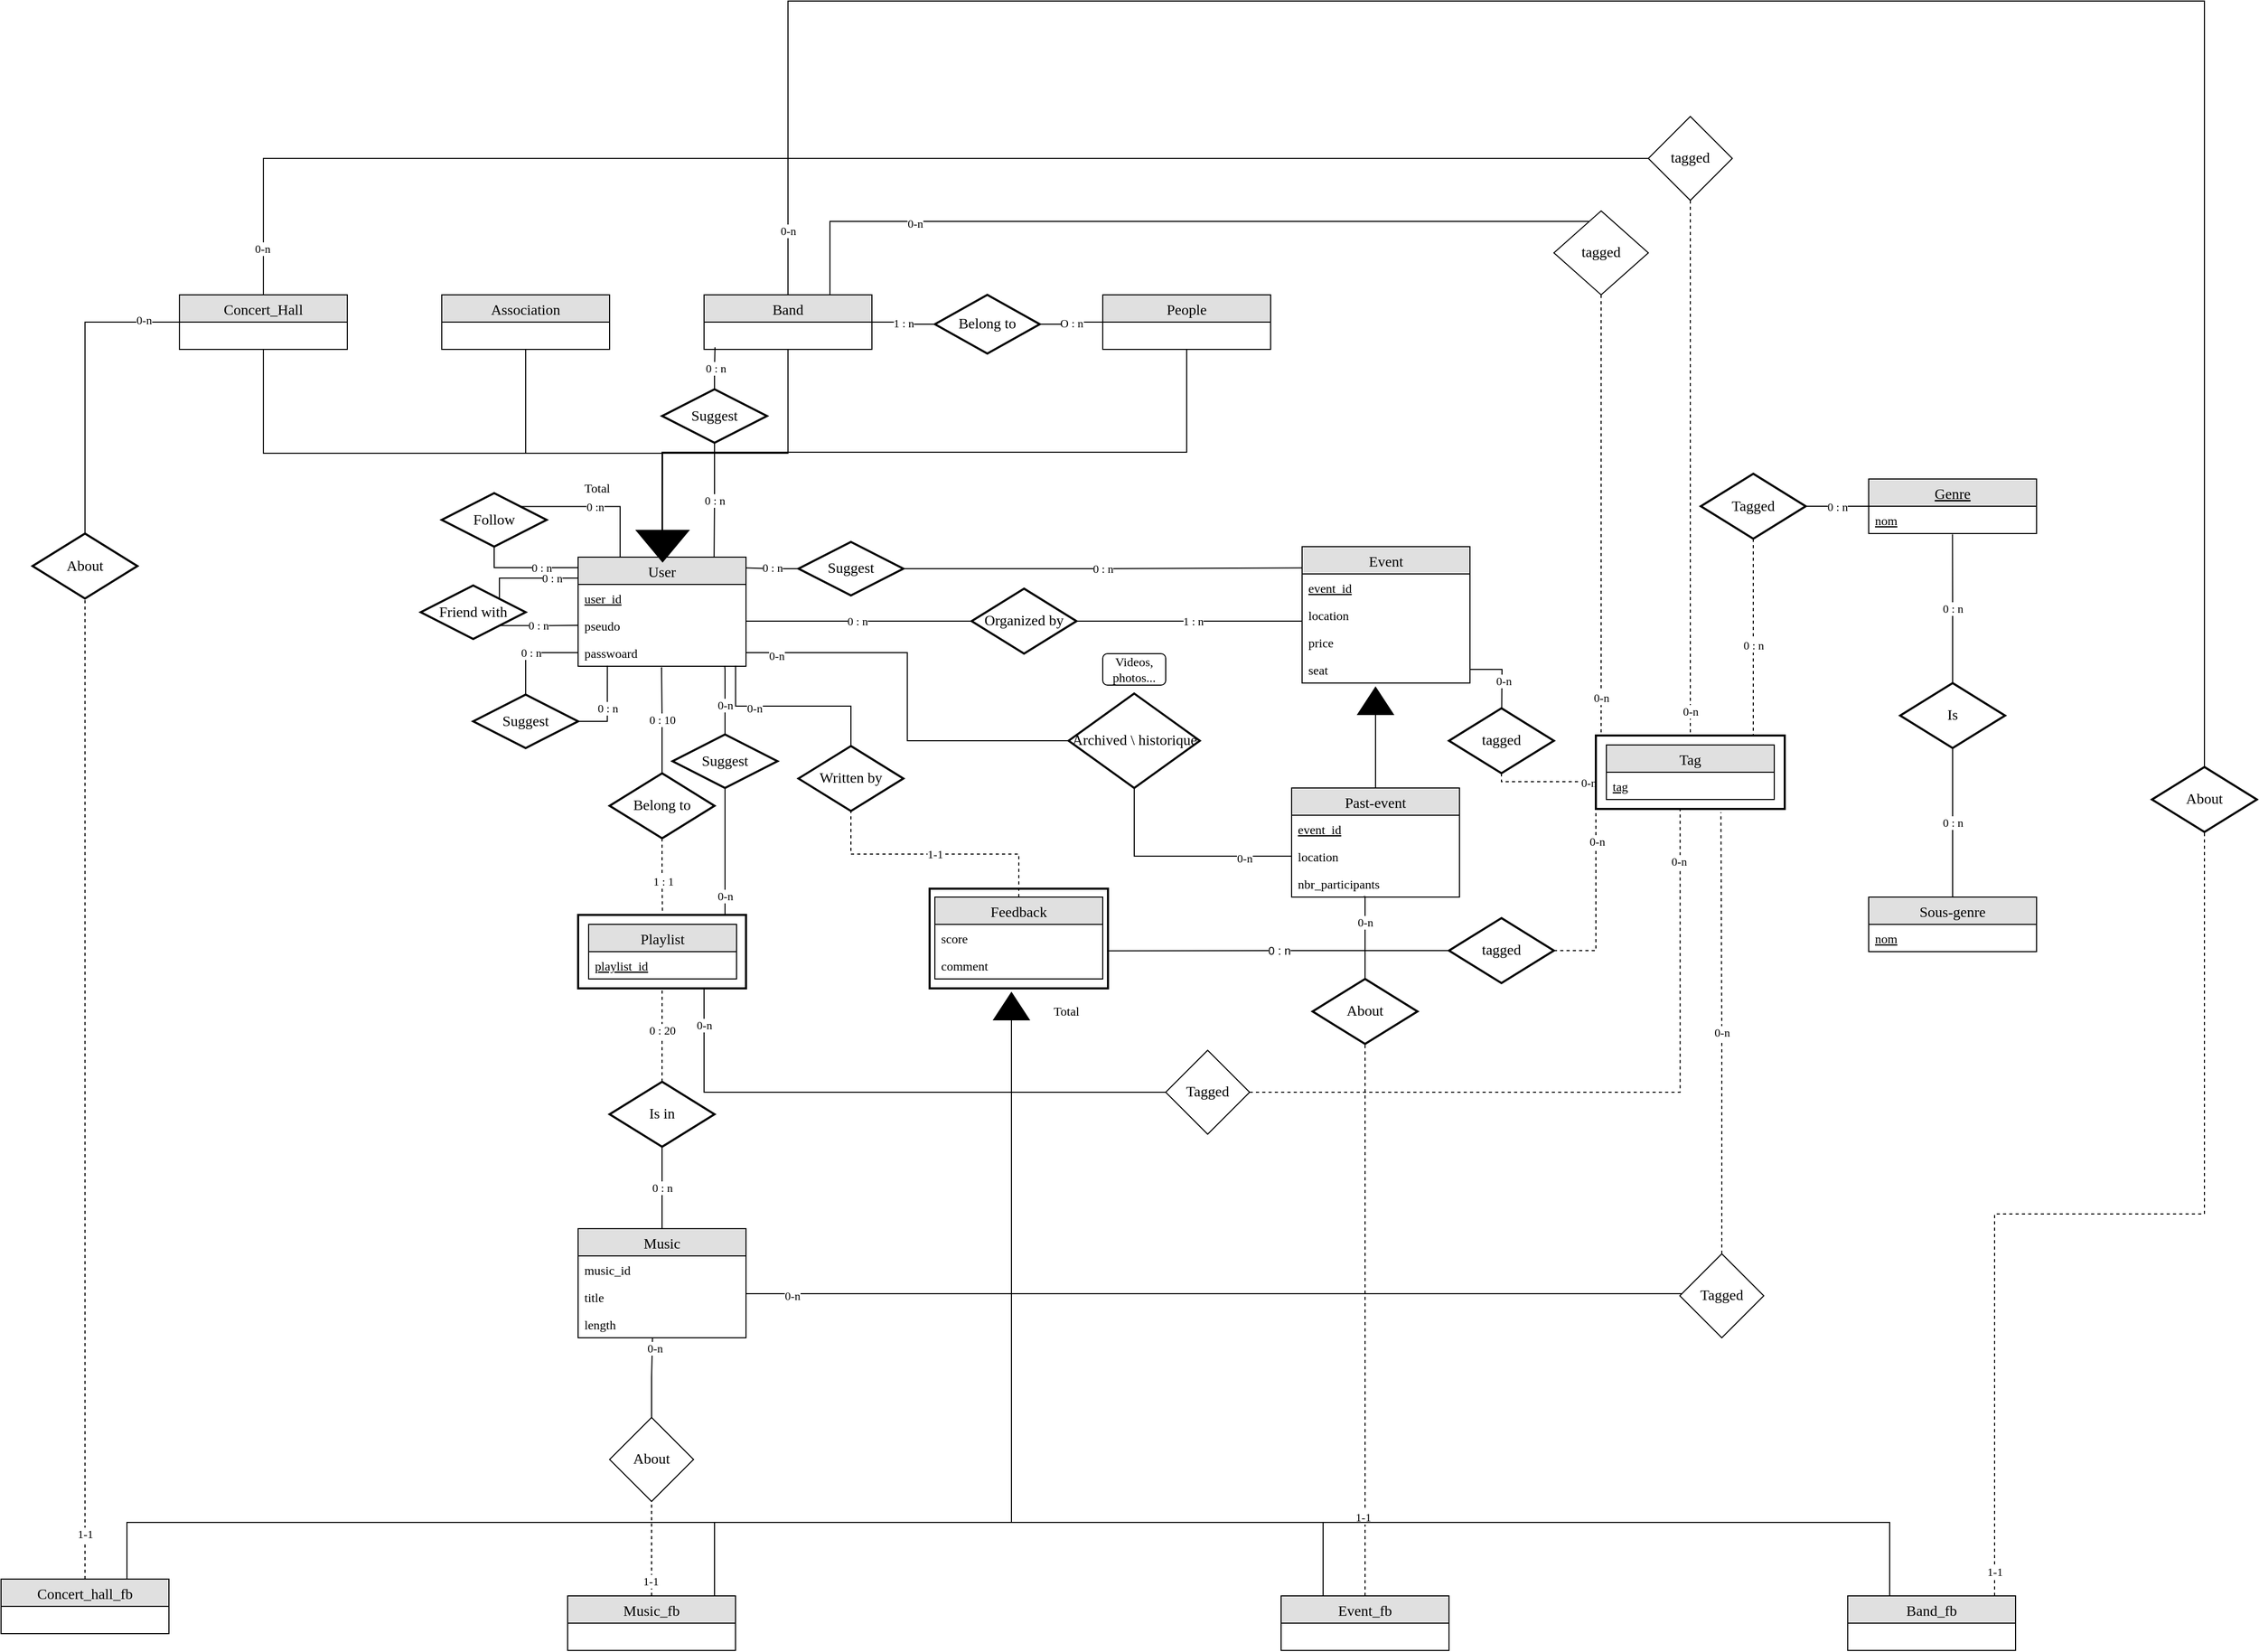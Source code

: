 <mxfile version="21.1.4" type="github">
  <diagram id="5mgsKcssJQCsPawb4BXf" name="Page-1">
    <mxGraphModel dx="2790" dy="2637" grid="1" gridSize="10" guides="1" tooltips="1" connect="1" arrows="1" fold="1" page="1" pageScale="1" pageWidth="1200" pageHeight="1600" math="0" shadow="0">
      <root>
        <mxCell id="0" />
        <mxCell id="1" parent="0" />
        <mxCell id="uh5qMoxckvoYUKValWo6-155" value="Entity" style="shape=ext;strokeWidth=2;margin=10;double=1;whiteSpace=wrap;html=1;align=center;fontSize=14;fontFamily=Comic Sans MS;" vertex="1" parent="1">
          <mxGeometry x="325" y="116" width="170" height="95" as="geometry" />
        </mxCell>
        <mxCell id="92" style="edgeStyle=orthogonalEdgeStyle;rounded=0;orthogonalLoop=1;jettySize=auto;html=1;exitX=0.5;exitY=1;exitDx=0;exitDy=0;entryX=0.5;entryY=0;entryDx=0;entryDy=0;endArrow=none;endFill=0;fontFamily=Comic Sans MS;" parent="1" source="72" target="87" edge="1">
          <mxGeometry relative="1" as="geometry" />
        </mxCell>
        <mxCell id="dS2kvdLa_AtOlH00ISaZ-193" value="" style="edgeStyle=orthogonalEdgeStyle;rounded=0;orthogonalLoop=1;jettySize=auto;html=1;endArrow=none;endFill=0;fontFamily=Comic Sans MS;" parent="1" source="72" target="dS2kvdLa_AtOlH00ISaZ-192" edge="1">
          <mxGeometry relative="1" as="geometry">
            <Array as="points">
              <mxPoint x="-310" y="-580" />
            </Array>
          </mxGeometry>
        </mxCell>
        <mxCell id="dS2kvdLa_AtOlH00ISaZ-199" value="0-n" style="edgeLabel;html=1;align=center;verticalAlign=middle;resizable=0;points=[];fontFamily=Comic Sans MS;" parent="dS2kvdLa_AtOlH00ISaZ-193" vertex="1" connectable="0">
          <mxGeometry x="-0.941" y="1" relative="1" as="geometry">
            <mxPoint y="-1" as="offset" />
          </mxGeometry>
        </mxCell>
        <mxCell id="72" value="Concert_Hall" style="swimlane;fontStyle=0;childLayout=stackLayout;horizontal=1;startSize=26;fillColor=#e0e0e0;horizontalStack=0;resizeParent=1;resizeParentMax=0;resizeLast=0;collapsible=1;marginBottom=0;swimlaneFillColor=#ffffff;align=center;fontSize=14;fontFamily=Comic Sans MS;" parent="1" vertex="1">
          <mxGeometry x="-390" y="-450" width="160" height="52" as="geometry" />
        </mxCell>
        <mxCell id="93" style="edgeStyle=orthogonalEdgeStyle;rounded=0;orthogonalLoop=1;jettySize=auto;html=1;exitX=0.5;exitY=1;exitDx=0;exitDy=0;endArrow=none;endFill=0;fontFamily=Comic Sans MS;" parent="1" source="76" edge="1">
          <mxGeometry relative="1" as="geometry">
            <mxPoint x="70" y="-200" as="targetPoint" />
          </mxGeometry>
        </mxCell>
        <mxCell id="76" value="Association" style="swimlane;fontStyle=0;childLayout=stackLayout;horizontal=1;startSize=26;fillColor=#e0e0e0;horizontalStack=0;resizeParent=1;resizeParentMax=0;resizeLast=0;collapsible=1;marginBottom=0;swimlaneFillColor=#ffffff;align=center;fontSize=14;fontFamily=Comic Sans MS;" parent="1" vertex="1">
          <mxGeometry x="-140" y="-450" width="160" height="52" as="geometry" />
        </mxCell>
        <mxCell id="94" style="edgeStyle=orthogonalEdgeStyle;rounded=0;orthogonalLoop=1;jettySize=auto;html=1;exitX=0.5;exitY=1;exitDx=0;exitDy=0;endArrow=none;endFill=0;fontFamily=Comic Sans MS;" parent="1" source="81" edge="1">
          <mxGeometry relative="1" as="geometry">
            <mxPoint x="70" y="-200" as="targetPoint" />
          </mxGeometry>
        </mxCell>
        <mxCell id="dS2kvdLa_AtOlH00ISaZ-197" value="" style="edgeStyle=orthogonalEdgeStyle;rounded=0;orthogonalLoop=1;jettySize=auto;html=1;endArrow=none;endFill=0;exitX=0.75;exitY=0;exitDx=0;exitDy=0;fontFamily=Comic Sans MS;" parent="1" source="81" target="dS2kvdLa_AtOlH00ISaZ-196" edge="1">
          <mxGeometry relative="1" as="geometry">
            <Array as="points">
              <mxPoint x="230" y="-520" />
            </Array>
          </mxGeometry>
        </mxCell>
        <mxCell id="dS2kvdLa_AtOlH00ISaZ-200" value="0-n" style="edgeLabel;html=1;align=center;verticalAlign=middle;resizable=0;points=[];fontFamily=Comic Sans MS;" parent="dS2kvdLa_AtOlH00ISaZ-197" vertex="1" connectable="0">
          <mxGeometry x="-0.62" y="-2" relative="1" as="geometry">
            <mxPoint as="offset" />
          </mxGeometry>
        </mxCell>
        <mxCell id="81" value="Band" style="swimlane;fontStyle=0;childLayout=stackLayout;horizontal=1;startSize=26;fillColor=#e0e0e0;horizontalStack=0;resizeParent=1;resizeParentMax=0;resizeLast=0;collapsible=1;marginBottom=0;swimlaneFillColor=#ffffff;align=center;fontSize=14;fontFamily=Comic Sans MS;" parent="1" vertex="1">
          <mxGeometry x="110" y="-450" width="160" height="52" as="geometry" />
        </mxCell>
        <mxCell id="84" value="O : n" style="edgeStyle=orthogonalEdgeStyle;rounded=0;orthogonalLoop=1;jettySize=auto;html=1;exitX=0;exitY=0.5;exitDx=0;exitDy=0;entryX=1;entryY=0.5;entryDx=0;entryDy=0;endArrow=none;endFill=0;fontFamily=Comic Sans MS;" parent="1" source="82" target="83" edge="1">
          <mxGeometry relative="1" as="geometry" />
        </mxCell>
        <mxCell id="95" style="edgeStyle=orthogonalEdgeStyle;rounded=0;orthogonalLoop=1;jettySize=auto;html=1;exitX=0.5;exitY=1;exitDx=0;exitDy=0;endArrow=classicThin;endFill=1;fontFamily=Comic Sans MS;" parent="1" source="dS2kvdLa_AtOlH00ISaZ-208" edge="1">
          <mxGeometry relative="1" as="geometry">
            <mxPoint x="70" y="-200" as="targetPoint" />
          </mxGeometry>
        </mxCell>
        <mxCell id="82" value="People" style="swimlane;fontStyle=0;childLayout=stackLayout;horizontal=1;startSize=26;fillColor=#e0e0e0;horizontalStack=0;resizeParent=1;resizeParentMax=0;resizeLast=0;collapsible=1;marginBottom=0;swimlaneFillColor=#ffffff;align=center;fontSize=14;fontFamily=Comic Sans MS;" parent="1" vertex="1">
          <mxGeometry x="490" y="-450" width="160" height="52" as="geometry" />
        </mxCell>
        <mxCell id="85" value="1 : n" style="edgeStyle=orthogonalEdgeStyle;rounded=0;orthogonalLoop=1;jettySize=auto;html=1;exitX=0;exitY=0.5;exitDx=0;exitDy=0;entryX=1;entryY=0.5;entryDx=0;entryDy=0;endArrow=none;endFill=0;fontFamily=Comic Sans MS;" parent="1" source="83" target="81" edge="1">
          <mxGeometry relative="1" as="geometry" />
        </mxCell>
        <mxCell id="83" value="Belong to" style="shape=rhombus;strokeWidth=2;fontSize=17;perimeter=rhombusPerimeter;whiteSpace=wrap;html=1;align=center;fontSize=14;fontFamily=Comic Sans MS;" parent="1" vertex="1">
          <mxGeometry x="330" y="-450" width="100" height="56" as="geometry" />
        </mxCell>
        <mxCell id="87" value="User" style="swimlane;fontStyle=0;childLayout=stackLayout;horizontal=1;startSize=26;fillColor=#e0e0e0;horizontalStack=0;resizeParent=1;resizeParentMax=0;resizeLast=0;collapsible=1;marginBottom=0;swimlaneFillColor=#ffffff;align=center;fontSize=14;fontFamily=Comic Sans MS;" parent="1" vertex="1">
          <mxGeometry x="-10" y="-200" width="160" height="104" as="geometry" />
        </mxCell>
        <mxCell id="88" value="user_id" style="text;strokeColor=none;fillColor=none;spacingLeft=4;spacingRight=4;overflow=hidden;rotatable=0;points=[[0,0.5],[1,0.5]];portConstraint=eastwest;fontSize=12;fontStyle=4;fontFamily=Comic Sans MS;" parent="87" vertex="1">
          <mxGeometry y="26" width="160" height="26" as="geometry" />
        </mxCell>
        <mxCell id="89" value="pseudo" style="text;strokeColor=none;fillColor=none;spacingLeft=4;spacingRight=4;overflow=hidden;rotatable=0;points=[[0,0.5],[1,0.5]];portConstraint=eastwest;fontSize=12;fontFamily=Comic Sans MS;" parent="87" vertex="1">
          <mxGeometry y="52" width="160" height="26" as="geometry" />
        </mxCell>
        <mxCell id="90" value="passwoard" style="text;strokeColor=none;fillColor=none;spacingLeft=4;spacingRight=4;overflow=hidden;rotatable=0;points=[[0,0.5],[1,0.5]];portConstraint=eastwest;fontSize=12;fontFamily=Comic Sans MS;" parent="87" vertex="1">
          <mxGeometry y="78" width="160" height="26" as="geometry" />
        </mxCell>
        <mxCell id="96" value="Total" style="text;strokeColor=none;fillColor=none;spacingLeft=4;spacingRight=4;overflow=hidden;rotatable=0;points=[[0,0.5],[1,0.5]];portConstraint=eastwest;fontSize=12;fontFamily=Comic Sans MS;" parent="1" vertex="1">
          <mxGeometry x="-10" y="-279.5" width="40" height="26" as="geometry" />
        </mxCell>
        <mxCell id="97" value="Event" style="swimlane;fontStyle=0;childLayout=stackLayout;horizontal=1;startSize=26;fillColor=#e0e0e0;horizontalStack=0;resizeParent=1;resizeParentMax=0;resizeLast=0;collapsible=1;marginBottom=0;swimlaneFillColor=#ffffff;align=center;fontSize=14;fontFamily=Comic Sans MS;" parent="1" vertex="1">
          <mxGeometry x="680" y="-210" width="160" height="130" as="geometry" />
        </mxCell>
        <mxCell id="98" value="event_id" style="text;strokeColor=none;fillColor=none;spacingLeft=4;spacingRight=4;overflow=hidden;rotatable=0;points=[[0,0.5],[1,0.5]];portConstraint=eastwest;fontSize=12;fontStyle=4;fontFamily=Comic Sans MS;" parent="97" vertex="1">
          <mxGeometry y="26" width="160" height="26" as="geometry" />
        </mxCell>
        <mxCell id="99" value="location" style="text;strokeColor=none;fillColor=none;spacingLeft=4;spacingRight=4;overflow=hidden;rotatable=0;points=[[0,0.5],[1,0.5]];portConstraint=eastwest;fontSize=12;fontFamily=Comic Sans MS;" parent="97" vertex="1">
          <mxGeometry y="52" width="160" height="26" as="geometry" />
        </mxCell>
        <mxCell id="101" value="price " style="text;strokeColor=none;fillColor=none;spacingLeft=4;spacingRight=4;overflow=hidden;rotatable=0;points=[[0,0.5],[1,0.5]];portConstraint=eastwest;fontSize=12;fontFamily=Comic Sans MS;" parent="97" vertex="1">
          <mxGeometry y="78" width="160" height="26" as="geometry" />
        </mxCell>
        <mxCell id="dS2kvdLa_AtOlH00ISaZ-228" style="edgeStyle=orthogonalEdgeStyle;rounded=0;orthogonalLoop=1;jettySize=auto;html=1;exitX=1;exitY=0.5;exitDx=0;exitDy=0;endArrow=none;endFill=0;fontFamily=Comic Sans MS;" parent="97" source="100" edge="1">
          <mxGeometry relative="1" as="geometry">
            <mxPoint x="190" y="190" as="targetPoint" />
          </mxGeometry>
        </mxCell>
        <mxCell id="dS2kvdLa_AtOlH00ISaZ-231" value="0-n" style="edgeLabel;html=1;align=center;verticalAlign=middle;resizable=0;points=[];fontFamily=Comic Sans MS;" parent="dS2kvdLa_AtOlH00ISaZ-228" vertex="1" connectable="0">
          <mxGeometry x="-0.198" y="1" relative="1" as="geometry">
            <mxPoint as="offset" />
          </mxGeometry>
        </mxCell>
        <mxCell id="100" value="seat" style="text;strokeColor=none;fillColor=none;spacingLeft=4;spacingRight=4;overflow=hidden;rotatable=0;points=[[0,0.5],[1,0.5]];portConstraint=eastwest;fontSize=12;fontFamily=Comic Sans MS;" parent="97" vertex="1">
          <mxGeometry y="104" width="160" height="26" as="geometry" />
        </mxCell>
        <mxCell id="106" value="0 : n" style="edgeStyle=orthogonalEdgeStyle;rounded=0;orthogonalLoop=1;jettySize=auto;html=1;exitX=0;exitY=0.5;exitDx=0;exitDy=0;entryX=1;entryY=0.5;entryDx=0;entryDy=0;endArrow=none;endFill=0;fontFamily=Comic Sans MS;" parent="1" source="102" target="89" edge="1">
          <mxGeometry relative="1" as="geometry">
            <Array as="points">
              <mxPoint x="150" y="-139" />
            </Array>
          </mxGeometry>
        </mxCell>
        <mxCell id="108" value="1 : n" style="edgeStyle=orthogonalEdgeStyle;rounded=0;orthogonalLoop=1;jettySize=auto;html=1;exitX=1;exitY=0.5;exitDx=0;exitDy=0;entryX=0;entryY=0.5;entryDx=0;entryDy=0;endArrow=none;endFill=0;fontFamily=Comic Sans MS;" parent="1" source="102" target="99" edge="1">
          <mxGeometry relative="1" as="geometry">
            <Array as="points">
              <mxPoint x="680" y="-139" />
            </Array>
          </mxGeometry>
        </mxCell>
        <mxCell id="102" value="Organized by" style="shape=rhombus;strokeWidth=2;fontSize=17;perimeter=rhombusPerimeter;whiteSpace=wrap;html=1;align=center;fontSize=14;fontFamily=Comic Sans MS;" parent="1" vertex="1">
          <mxGeometry x="365" y="-170" width="100" height="62" as="geometry" />
        </mxCell>
        <mxCell id="112" value="0 :n" style="edgeStyle=orthogonalEdgeStyle;rounded=0;orthogonalLoop=1;jettySize=auto;html=1;exitX=1;exitY=0;exitDx=0;exitDy=0;entryX=0.25;entryY=0;entryDx=0;entryDy=0;endArrow=none;endFill=0;fontFamily=Comic Sans MS;" parent="1" source="109" target="87" edge="1">
          <mxGeometry relative="1" as="geometry" />
        </mxCell>
        <mxCell id="113" value="0 : n" style="edgeStyle=orthogonalEdgeStyle;rounded=0;orthogonalLoop=1;jettySize=auto;html=1;exitX=0.5;exitY=1;exitDx=0;exitDy=0;entryX=0;entryY=0.5;entryDx=0;entryDy=0;endArrow=none;endFill=0;fontFamily=Comic Sans MS;" parent="1" source="109" target="88" edge="1">
          <mxGeometry relative="1" as="geometry">
            <Array as="points">
              <mxPoint x="-90" y="-190" />
              <mxPoint x="-10" y="-190" />
            </Array>
          </mxGeometry>
        </mxCell>
        <mxCell id="109" value="Follow" style="shape=rhombus;strokeWidth=2;fontSize=17;perimeter=rhombusPerimeter;whiteSpace=wrap;html=1;align=center;fontSize=14;fontFamily=Comic Sans MS;" parent="1" vertex="1">
          <mxGeometry x="-140" y="-261" width="100" height="51" as="geometry" />
        </mxCell>
        <mxCell id="uh5qMoxckvoYUKValWo6-144" value="0 : n" style="edgeStyle=orthogonalEdgeStyle;rounded=0;orthogonalLoop=1;jettySize=auto;html=1;exitX=1;exitY=0;exitDx=0;exitDy=0;entryX=0;entryY=0.5;entryDx=0;entryDy=0;endArrow=none;endFill=0;fontFamily=Comic Sans MS;" edge="1" parent="1" source="111" target="89">
          <mxGeometry relative="1" as="geometry">
            <Array as="points">
              <mxPoint x="-85" y="-180" />
              <mxPoint x="-10" y="-180" />
            </Array>
          </mxGeometry>
        </mxCell>
        <mxCell id="uh5qMoxckvoYUKValWo6-146" value="0 : n" style="edgeStyle=orthogonalEdgeStyle;rounded=0;orthogonalLoop=1;jettySize=auto;html=1;exitX=1;exitY=1;exitDx=0;exitDy=0;entryX=0;entryY=0.5;entryDx=0;entryDy=0;endArrow=none;endFill=0;fontFamily=Comic Sans MS;" edge="1" parent="1" source="111" target="89">
          <mxGeometry relative="1" as="geometry" />
        </mxCell>
        <mxCell id="111" value="Friend with" style="shape=rhombus;strokeWidth=2;fontSize=17;perimeter=rhombusPerimeter;whiteSpace=wrap;html=1;align=center;fontSize=14;fontFamily=Comic Sans MS;" parent="1" vertex="1">
          <mxGeometry x="-160" y="-173" width="100" height="51" as="geometry" />
        </mxCell>
        <mxCell id="121" value="0 : 10" style="edgeStyle=orthogonalEdgeStyle;rounded=0;orthogonalLoop=1;jettySize=auto;html=1;exitX=0.5;exitY=0;exitDx=0;exitDy=0;entryX=0.497;entryY=1.036;entryDx=0;entryDy=0;entryPerimeter=0;endArrow=none;endFill=0;fontFamily=Comic Sans MS;" parent="1" source="120" target="90" edge="1">
          <mxGeometry relative="1" as="geometry" />
        </mxCell>
        <mxCell id="122" value="1 : 1" style="edgeStyle=orthogonalEdgeStyle;rounded=0;orthogonalLoop=1;jettySize=auto;html=1;exitX=0.5;exitY=1;exitDx=0;exitDy=0;entryX=0.5;entryY=0;entryDx=0;entryDy=0;endArrow=none;endFill=0;fontFamily=Comic Sans MS;dashed=1;" parent="1" source="120" target="116" edge="1">
          <mxGeometry relative="1" as="geometry" />
        </mxCell>
        <mxCell id="120" value="Belong to" style="shape=rhombus;strokeWidth=2;fontSize=17;perimeter=rhombusPerimeter;whiteSpace=wrap;html=1;align=center;fontSize=14;fontFamily=Comic Sans MS;" parent="1" vertex="1">
          <mxGeometry x="20" y="6" width="100" height="62" as="geometry" />
        </mxCell>
        <mxCell id="123" value="Music" style="swimlane;fontStyle=0;childLayout=stackLayout;horizontal=1;startSize=26;fillColor=#e0e0e0;horizontalStack=0;resizeParent=1;resizeParentMax=0;resizeLast=0;collapsible=1;marginBottom=0;swimlaneFillColor=#ffffff;align=center;fontSize=14;fontFamily=Comic Sans MS;" parent="1" vertex="1">
          <mxGeometry x="-10" y="440" width="160" height="104" as="geometry" />
        </mxCell>
        <mxCell id="124" value="music_id" style="text;strokeColor=none;fillColor=none;spacingLeft=4;spacingRight=4;overflow=hidden;rotatable=0;points=[[0,0.5],[1,0.5]];portConstraint=eastwest;fontSize=12;fontFamily=Comic Sans MS;" parent="123" vertex="1">
          <mxGeometry y="26" width="160" height="26" as="geometry" />
        </mxCell>
        <mxCell id="125" value="title" style="text;strokeColor=none;fillColor=none;spacingLeft=4;spacingRight=4;overflow=hidden;rotatable=0;points=[[0,0.5],[1,0.5]];portConstraint=eastwest;fontSize=12;fontFamily=Comic Sans MS;" parent="123" vertex="1">
          <mxGeometry y="52" width="160" height="26" as="geometry" />
        </mxCell>
        <mxCell id="126" value="length" style="text;strokeColor=none;fillColor=none;spacingLeft=4;spacingRight=4;overflow=hidden;rotatable=0;points=[[0,0.5],[1,0.5]];portConstraint=eastwest;fontSize=12;fontFamily=Comic Sans MS;" parent="123" vertex="1">
          <mxGeometry y="78" width="160" height="26" as="geometry" />
        </mxCell>
        <mxCell id="128" value="0 : 20" style="edgeStyle=orthogonalEdgeStyle;rounded=0;orthogonalLoop=1;jettySize=auto;html=1;exitX=0.5;exitY=0;exitDx=0;exitDy=0;entryX=0.497;entryY=0.977;entryDx=0;entryDy=0;entryPerimeter=0;endArrow=none;endFill=0;fontFamily=Comic Sans MS;dashed=1;" parent="1" source="127" target="117" edge="1">
          <mxGeometry relative="1" as="geometry" />
        </mxCell>
        <mxCell id="129" value="0 : n" style="edgeStyle=orthogonalEdgeStyle;rounded=0;orthogonalLoop=1;jettySize=auto;html=1;exitX=0.5;exitY=1;exitDx=0;exitDy=0;entryX=0.5;entryY=0;entryDx=0;entryDy=0;endArrow=none;endFill=0;fontFamily=Comic Sans MS;" parent="1" source="127" target="123" edge="1">
          <mxGeometry relative="1" as="geometry" />
        </mxCell>
        <mxCell id="127" value="Is in" style="shape=rhombus;strokeWidth=2;fontSize=17;perimeter=rhombusPerimeter;whiteSpace=wrap;html=1;align=center;fontSize=14;fontFamily=Comic Sans MS;" parent="1" vertex="1">
          <mxGeometry x="20" y="300" width="100" height="62" as="geometry" />
        </mxCell>
        <mxCell id="dS2kvdLa_AtOlH00ISaZ-247" style="edgeStyle=orthogonalEdgeStyle;rounded=0;orthogonalLoop=1;jettySize=auto;html=1;exitX=1;exitY=0.25;exitDx=0;exitDy=0;entryX=0.873;entryY=0.977;entryDx=0;entryDy=0;entryPerimeter=0;endArrow=none;endFill=0;fontFamily=Comic Sans MS;" parent="1" source="130" target="90" edge="1">
          <mxGeometry relative="1" as="geometry">
            <Array as="points">
              <mxPoint x="130" y="159" />
              <mxPoint x="130" y="-93" />
            </Array>
          </mxGeometry>
        </mxCell>
        <mxCell id="dS2kvdLa_AtOlH00ISaZ-249" value="0-n" style="edgeLabel;html=1;align=center;verticalAlign=middle;resizable=0;points=[];fontFamily=Comic Sans MS;" parent="dS2kvdLa_AtOlH00ISaZ-247" vertex="1" connectable="0">
          <mxGeometry x="-0.595" relative="1" as="geometry">
            <mxPoint as="offset" />
          </mxGeometry>
        </mxCell>
        <mxCell id="dS2kvdLa_AtOlH00ISaZ-250" value="0-n" style="edgeLabel;html=1;align=center;verticalAlign=middle;resizable=0;points=[];fontFamily=Comic Sans MS;" parent="dS2kvdLa_AtOlH00ISaZ-247" vertex="1" connectable="0">
          <mxGeometry x="0.732" relative="1" as="geometry">
            <mxPoint as="offset" />
          </mxGeometry>
        </mxCell>
        <mxCell id="130" value="Entity" style="shape=ext;strokeWidth=2;margin=10;double=1;whiteSpace=wrap;html=1;align=center;fontSize=14;fontFamily=Comic Sans MS;" parent="1" vertex="1">
          <mxGeometry x="-10" y="141" width="160" height="70" as="geometry" />
        </mxCell>
        <mxCell id="116" value="Playlist" style="swimlane;fontStyle=0;childLayout=stackLayout;horizontal=1;startSize=26;fillColor=#e0e0e0;horizontalStack=0;resizeParent=1;resizeParentMax=0;resizeLast=0;collapsible=1;marginBottom=0;swimlaneFillColor=#ffffff;align=center;fontSize=14;fontFamily=Comic Sans MS;" parent="1" vertex="1">
          <mxGeometry y="150" width="141" height="52" as="geometry" />
        </mxCell>
        <mxCell id="117" value="playlist_id" style="text;strokeColor=none;fillColor=none;spacingLeft=4;spacingRight=4;overflow=hidden;rotatable=0;points=[[0,0.5],[1,0.5]];portConstraint=eastwest;fontSize=12;fontStyle=4;fontFamily=Comic Sans MS;" parent="116" vertex="1">
          <mxGeometry y="26" width="141" height="26" as="geometry" />
        </mxCell>
        <mxCell id="QRfCR-6E0NOjS9k6VAhL-156" style="edgeStyle=orthogonalEdgeStyle;rounded=0;orthogonalLoop=1;jettySize=auto;html=1;exitX=0.5;exitY=0;exitDx=0;exitDy=0;endArrow=none;endFill=0;entryX=0.5;entryY=1;entryDx=0;entryDy=0;fontFamily=Comic Sans MS;dashed=1;" parent="1" source="QRfCR-6E0NOjS9k6VAhL-130" target="QRfCR-6E0NOjS9k6VAhL-157" edge="1">
          <mxGeometry relative="1" as="geometry">
            <mxPoint x="1280" y="40" as="targetPoint" />
            <Array as="points">
              <mxPoint x="1340" y="790" />
              <mxPoint x="1340" y="426" />
              <mxPoint x="1540" y="426" />
            </Array>
          </mxGeometry>
        </mxCell>
        <mxCell id="QRfCR-6E0NOjS9k6VAhL-159" value="1-1" style="edgeLabel;html=1;align=center;verticalAlign=middle;resizable=0;points=[];fontFamily=Comic Sans MS;" parent="QRfCR-6E0NOjS9k6VAhL-156" vertex="1" connectable="0">
          <mxGeometry x="-0.834" relative="1" as="geometry">
            <mxPoint y="-1" as="offset" />
          </mxGeometry>
        </mxCell>
        <mxCell id="QRfCR-6E0NOjS9k6VAhL-130" value="Band_fb" style="swimlane;fontStyle=0;childLayout=stackLayout;horizontal=1;startSize=26;fillColor=#e0e0e0;horizontalStack=0;resizeParent=1;resizeParentMax=0;resizeLast=0;collapsible=1;marginBottom=0;swimlaneFillColor=#ffffff;align=center;fontSize=14;fontFamily=Comic Sans MS;" parent="1" vertex="1">
          <mxGeometry x="1200" y="790" width="160" height="52" as="geometry" />
        </mxCell>
        <mxCell id="QRfCR-6E0NOjS9k6VAhL-141" value="" style="edgeStyle=orthogonalEdgeStyle;rounded=0;orthogonalLoop=1;jettySize=auto;html=1;entryX=0.5;entryY=1;entryDx=0;entryDy=0;endArrow=none;endFill=0;fontFamily=Comic Sans MS;dashed=1;" parent="1" source="QRfCR-6E0NOjS9k6VAhL-135" target="QRfCR-6E0NOjS9k6VAhL-144" edge="1">
          <mxGeometry relative="1" as="geometry">
            <mxPoint x="740" y="282" as="targetPoint" />
          </mxGeometry>
        </mxCell>
        <mxCell id="QRfCR-6E0NOjS9k6VAhL-145" value="1-1" style="edgeLabel;html=1;align=center;verticalAlign=middle;resizable=0;points=[];fontFamily=Comic Sans MS;" parent="QRfCR-6E0NOjS9k6VAhL-141" vertex="1" connectable="0">
          <mxGeometry x="-0.712" y="2" relative="1" as="geometry">
            <mxPoint as="offset" />
          </mxGeometry>
        </mxCell>
        <mxCell id="QRfCR-6E0NOjS9k6VAhL-135" value="Event_fb" style="swimlane;fontStyle=0;childLayout=stackLayout;horizontal=1;startSize=26;fillColor=#e0e0e0;horizontalStack=0;resizeParent=1;resizeParentMax=0;resizeLast=0;collapsible=1;marginBottom=0;swimlaneFillColor=#ffffff;align=center;fontSize=14;fontFamily=Comic Sans MS;" parent="1" vertex="1">
          <mxGeometry x="660" y="790" width="160" height="52" as="geometry" />
        </mxCell>
        <mxCell id="QRfCR-6E0NOjS9k6VAhL-161" style="edgeStyle=orthogonalEdgeStyle;rounded=0;orthogonalLoop=1;jettySize=auto;html=1;exitX=0.5;exitY=0;exitDx=0;exitDy=0;endArrow=none;endFill=0;fontFamily=Comic Sans MS;entryX=0.5;entryY=1;entryDx=0;entryDy=0;dashed=1;" parent="1" source="QRfCR-6E0NOjS9k6VAhL-136" edge="1" target="QRfCR-6E0NOjS9k6VAhL-162">
          <mxGeometry relative="1" as="geometry">
            <mxPoint x="-620" y="-160" as="targetPoint" />
            <Array as="points" />
          </mxGeometry>
        </mxCell>
        <mxCell id="QRfCR-6E0NOjS9k6VAhL-165" value="1-1" style="edgeLabel;html=1;align=center;verticalAlign=middle;resizable=0;points=[];fontFamily=Comic Sans MS;" parent="QRfCR-6E0NOjS9k6VAhL-161" vertex="1" connectable="0">
          <mxGeometry x="-0.907" relative="1" as="geometry">
            <mxPoint as="offset" />
          </mxGeometry>
        </mxCell>
        <mxCell id="QRfCR-6E0NOjS9k6VAhL-136" value="Concert_hall_fb" style="swimlane;fontStyle=0;childLayout=stackLayout;horizontal=1;startSize=26;fillColor=#e0e0e0;horizontalStack=0;resizeParent=1;resizeParentMax=0;resizeLast=0;collapsible=1;marginBottom=0;swimlaneFillColor=#ffffff;align=center;fontSize=14;fontFamily=Comic Sans MS;" parent="1" vertex="1">
          <mxGeometry x="-560" y="774" width="160" height="52" as="geometry" />
        </mxCell>
        <mxCell id="QRfCR-6E0NOjS9k6VAhL-148" value="" style="edgeStyle=orthogonalEdgeStyle;rounded=0;orthogonalLoop=1;jettySize=auto;html=1;endArrow=none;endFill=0;fontFamily=Comic Sans MS;dashed=1;" parent="1" source="QRfCR-6E0NOjS9k6VAhL-137" target="QRfCR-6E0NOjS9k6VAhL-147" edge="1">
          <mxGeometry relative="1" as="geometry" />
        </mxCell>
        <mxCell id="QRfCR-6E0NOjS9k6VAhL-152" value="1-1" style="edgeLabel;html=1;align=center;verticalAlign=middle;resizable=0;points=[];fontFamily=Comic Sans MS;" parent="QRfCR-6E0NOjS9k6VAhL-148" vertex="1" connectable="0">
          <mxGeometry x="-0.688" y="1" relative="1" as="geometry">
            <mxPoint as="offset" />
          </mxGeometry>
        </mxCell>
        <mxCell id="uh5qMoxckvoYUKValWo6-161" style="edgeStyle=orthogonalEdgeStyle;rounded=0;orthogonalLoop=1;jettySize=auto;html=1;exitX=0.75;exitY=0;exitDx=0;exitDy=0;entryX=0;entryY=0.5;entryDx=0;entryDy=0;endArrow=none;endFill=0;" edge="1" parent="1" source="QRfCR-6E0NOjS9k6VAhL-137" target="uh5qMoxckvoYUKValWo6-158">
          <mxGeometry relative="1" as="geometry">
            <Array as="points">
              <mxPoint x="120" y="790" />
              <mxPoint x="120" y="720" />
              <mxPoint x="403" y="720" />
            </Array>
          </mxGeometry>
        </mxCell>
        <mxCell id="QRfCR-6E0NOjS9k6VAhL-137" value="Music_fb" style="swimlane;fontStyle=0;childLayout=stackLayout;horizontal=1;startSize=26;fillColor=#e0e0e0;horizontalStack=0;resizeParent=1;resizeParentMax=0;resizeLast=0;collapsible=1;marginBottom=0;swimlaneFillColor=#ffffff;align=center;fontSize=14;fontFamily=Comic Sans MS;" parent="1" vertex="1">
          <mxGeometry x="-20" y="790" width="160" height="52" as="geometry" />
        </mxCell>
        <mxCell id="QRfCR-6E0NOjS9k6VAhL-144" value="About" style="shape=rhombus;strokeWidth=2;fontSize=17;perimeter=rhombusPerimeter;whiteSpace=wrap;html=1;align=center;fontSize=14;fontFamily=Comic Sans MS;" parent="1" vertex="1">
          <mxGeometry x="690" y="202" width="100" height="62" as="geometry" />
        </mxCell>
        <mxCell id="QRfCR-6E0NOjS9k6VAhL-150" style="edgeStyle=orthogonalEdgeStyle;rounded=0;orthogonalLoop=1;jettySize=auto;html=1;exitX=0.5;exitY=0;exitDx=0;exitDy=0;entryX=0.443;entryY=0.994;entryDx=0;entryDy=0;entryPerimeter=0;endArrow=none;endFill=0;fontFamily=Comic Sans MS;" parent="1" source="QRfCR-6E0NOjS9k6VAhL-147" target="126" edge="1">
          <mxGeometry relative="1" as="geometry" />
        </mxCell>
        <mxCell id="QRfCR-6E0NOjS9k6VAhL-151" value="0-n" style="edgeLabel;html=1;align=center;verticalAlign=middle;resizable=0;points=[];fontFamily=Comic Sans MS;" parent="QRfCR-6E0NOjS9k6VAhL-150" vertex="1" connectable="0">
          <mxGeometry x="0.733" y="-2" relative="1" as="geometry">
            <mxPoint as="offset" />
          </mxGeometry>
        </mxCell>
        <mxCell id="QRfCR-6E0NOjS9k6VAhL-147" value="About" style="rhombus;whiteSpace=wrap;html=1;fontSize=14;fontStyle=0;startSize=26;swimlaneFillColor=#ffffff;fontFamily=Comic Sans MS;" parent="1" vertex="1">
          <mxGeometry x="20" y="620" width="80" height="80" as="geometry" />
        </mxCell>
        <mxCell id="QRfCR-6E0NOjS9k6VAhL-158" style="edgeStyle=orthogonalEdgeStyle;rounded=0;orthogonalLoop=1;jettySize=auto;html=1;exitX=0.5;exitY=0;exitDx=0;exitDy=0;entryX=0.5;entryY=0;entryDx=0;entryDy=0;endArrow=none;endFill=0;fontFamily=Comic Sans MS;" parent="1" source="QRfCR-6E0NOjS9k6VAhL-157" target="81" edge="1">
          <mxGeometry relative="1" as="geometry">
            <Array as="points">
              <mxPoint x="1540" y="-730" />
              <mxPoint x="190" y="-730" />
            </Array>
          </mxGeometry>
        </mxCell>
        <mxCell id="QRfCR-6E0NOjS9k6VAhL-160" value="0-n" style="edgeLabel;html=1;align=center;verticalAlign=middle;resizable=0;points=[];fontFamily=Comic Sans MS;" parent="QRfCR-6E0NOjS9k6VAhL-158" vertex="1" connectable="0">
          <mxGeometry x="0.949" relative="1" as="geometry">
            <mxPoint y="-1" as="offset" />
          </mxGeometry>
        </mxCell>
        <mxCell id="QRfCR-6E0NOjS9k6VAhL-157" value="About" style="shape=rhombus;strokeWidth=2;fontSize=17;perimeter=rhombusPerimeter;whiteSpace=wrap;html=1;align=center;fontSize=14;fontFamily=Comic Sans MS;" parent="1" vertex="1">
          <mxGeometry x="1490" width="100" height="62" as="geometry" />
        </mxCell>
        <mxCell id="QRfCR-6E0NOjS9k6VAhL-163" style="edgeStyle=orthogonalEdgeStyle;rounded=0;orthogonalLoop=1;jettySize=auto;html=1;exitX=0.5;exitY=0;exitDx=0;exitDy=0;entryX=0;entryY=0.5;entryDx=0;entryDy=0;endArrow=none;endFill=0;fontFamily=Comic Sans MS;" parent="1" source="QRfCR-6E0NOjS9k6VAhL-162" target="72" edge="1">
          <mxGeometry relative="1" as="geometry" />
        </mxCell>
        <mxCell id="QRfCR-6E0NOjS9k6VAhL-164" value="0-n" style="edgeLabel;html=1;align=center;verticalAlign=middle;resizable=0;points=[];fontFamily=Comic Sans MS;" parent="QRfCR-6E0NOjS9k6VAhL-163" vertex="1" connectable="0">
          <mxGeometry x="0.765" y="2" relative="1" as="geometry">
            <mxPoint as="offset" />
          </mxGeometry>
        </mxCell>
        <mxCell id="QRfCR-6E0NOjS9k6VAhL-162" value="About" style="shape=rhombus;strokeWidth=2;fontSize=17;perimeter=rhombusPerimeter;whiteSpace=wrap;html=1;align=center;fontSize=14;fontFamily=Comic Sans MS;" parent="1" vertex="1">
          <mxGeometry x="-530" y="-222.5" width="100" height="62" as="geometry" />
        </mxCell>
        <mxCell id="dS2kvdLa_AtOlH00ISaZ-134" style="edgeStyle=orthogonalEdgeStyle;rounded=0;orthogonalLoop=1;jettySize=auto;html=1;exitX=0.5;exitY=0;exitDx=0;exitDy=0;endArrow=none;endFill=0;entryX=0.938;entryY=0.977;entryDx=0;entryDy=0;entryPerimeter=0;fontFamily=Comic Sans MS;" parent="1" source="dS2kvdLa_AtOlH00ISaZ-135" edge="1" target="90">
          <mxGeometry relative="1" as="geometry">
            <mxPoint x="140" y="-90" as="targetPoint" />
          </mxGeometry>
        </mxCell>
        <mxCell id="dS2kvdLa_AtOlH00ISaZ-138" value="0-n" style="edgeLabel;html=1;align=center;verticalAlign=middle;resizable=0;points=[];fontFamily=Comic Sans MS;" parent="dS2kvdLa_AtOlH00ISaZ-134" vertex="1" connectable="0">
          <mxGeometry x="0.394" y="2" relative="1" as="geometry">
            <mxPoint as="offset" />
          </mxGeometry>
        </mxCell>
        <mxCell id="dS2kvdLa_AtOlH00ISaZ-130" value="Feedback" style="swimlane;fontStyle=0;childLayout=stackLayout;horizontal=1;startSize=26;fillColor=#e0e0e0;horizontalStack=0;resizeParent=1;resizeParentMax=0;resizeLast=0;collapsible=1;marginBottom=0;swimlaneFillColor=#ffffff;align=center;fontSize=14;fontFamily=Comic Sans MS;" parent="1" vertex="1">
          <mxGeometry x="330" y="124" width="160" height="78" as="geometry" />
        </mxCell>
        <mxCell id="dS2kvdLa_AtOlH00ISaZ-131" value="score" style="text;strokeColor=none;fillColor=none;spacingLeft=4;spacingRight=4;overflow=hidden;rotatable=0;points=[[0,0.5],[1,0.5]];portConstraint=eastwest;fontSize=12;fontStyle=0;fontFamily=Comic Sans MS;" parent="dS2kvdLa_AtOlH00ISaZ-130" vertex="1">
          <mxGeometry y="26" width="160" height="26" as="geometry" />
        </mxCell>
        <mxCell id="dS2kvdLa_AtOlH00ISaZ-132" value="comment" style="text;strokeColor=none;fillColor=none;spacingLeft=4;spacingRight=4;overflow=hidden;rotatable=0;points=[[0,0.5],[1,0.5]];portConstraint=eastwest;fontSize=12;fontFamily=Comic Sans MS;" parent="dS2kvdLa_AtOlH00ISaZ-130" vertex="1">
          <mxGeometry y="52" width="160" height="26" as="geometry" />
        </mxCell>
        <mxCell id="dS2kvdLa_AtOlH00ISaZ-136" value="1-1" style="edgeStyle=orthogonalEdgeStyle;rounded=0;orthogonalLoop=1;jettySize=auto;html=1;exitX=0.5;exitY=0;exitDx=0;exitDy=0;endArrow=none;endFill=0;fontFamily=Comic Sans MS;dashed=1;" parent="1" source="dS2kvdLa_AtOlH00ISaZ-130" target="dS2kvdLa_AtOlH00ISaZ-135" edge="1">
          <mxGeometry relative="1" as="geometry">
            <mxPoint x="140" y="-90" as="targetPoint" />
            <mxPoint x="410" y="124" as="sourcePoint" />
          </mxGeometry>
        </mxCell>
        <mxCell id="dS2kvdLa_AtOlH00ISaZ-135" value="Written by" style="shape=rhombus;strokeWidth=2;fontSize=17;perimeter=rhombusPerimeter;whiteSpace=wrap;html=1;align=center;fontSize=14;fontFamily=Comic Sans MS;" parent="1" vertex="1">
          <mxGeometry x="200" y="-20" width="100" height="62" as="geometry" />
        </mxCell>
        <mxCell id="dS2kvdLa_AtOlH00ISaZ-145" value="Past-event" style="swimlane;fontStyle=0;childLayout=stackLayout;horizontal=1;startSize=26;fillColor=#e0e0e0;horizontalStack=0;resizeParent=1;resizeParentMax=0;resizeLast=0;collapsible=1;marginBottom=0;swimlaneFillColor=#ffffff;align=center;fontSize=14;fontFamily=Comic Sans MS;" parent="1" vertex="1">
          <mxGeometry x="670" y="20" width="160" height="104" as="geometry" />
        </mxCell>
        <mxCell id="dS2kvdLa_AtOlH00ISaZ-146" value="event_id" style="text;strokeColor=none;fillColor=none;spacingLeft=4;spacingRight=4;overflow=hidden;rotatable=0;points=[[0,0.5],[1,0.5]];portConstraint=eastwest;fontSize=12;fontStyle=4;fontFamily=Comic Sans MS;" parent="dS2kvdLa_AtOlH00ISaZ-145" vertex="1">
          <mxGeometry y="26" width="160" height="26" as="geometry" />
        </mxCell>
        <mxCell id="dS2kvdLa_AtOlH00ISaZ-147" value="location" style="text;strokeColor=none;fillColor=none;spacingLeft=4;spacingRight=4;overflow=hidden;rotatable=0;points=[[0,0.5],[1,0.5]];portConstraint=eastwest;fontSize=12;fontFamily=Comic Sans MS;" parent="dS2kvdLa_AtOlH00ISaZ-145" vertex="1">
          <mxGeometry y="52" width="160" height="26" as="geometry" />
        </mxCell>
        <mxCell id="dS2kvdLa_AtOlH00ISaZ-148" value="nbr_participants" style="text;strokeColor=none;fillColor=none;spacingLeft=4;spacingRight=4;overflow=hidden;rotatable=0;points=[[0,0.5],[1,0.5]];portConstraint=eastwest;fontSize=12;fontFamily=Comic Sans MS;" parent="dS2kvdLa_AtOlH00ISaZ-145" vertex="1">
          <mxGeometry y="78" width="160" height="26" as="geometry" />
        </mxCell>
        <mxCell id="dS2kvdLa_AtOlH00ISaZ-151" value="" style="edgeStyle=orthogonalEdgeStyle;rounded=0;orthogonalLoop=1;jettySize=auto;html=1;entryX=0.429;entryY=0.985;entryDx=0;entryDy=0;entryPerimeter=0;endArrow=none;endFill=0;fontFamily=Comic Sans MS;" parent="1" target="dS2kvdLa_AtOlH00ISaZ-148" edge="1">
          <mxGeometry relative="1" as="geometry">
            <mxPoint x="740" y="202" as="sourcePoint" />
            <mxPoint x="740" y="130" as="targetPoint" />
            <Array as="points">
              <mxPoint x="740" y="124" />
            </Array>
          </mxGeometry>
        </mxCell>
        <mxCell id="dS2kvdLa_AtOlH00ISaZ-155" value="0-n" style="edgeLabel;html=1;align=center;verticalAlign=middle;resizable=0;points=[];fontFamily=Comic Sans MS;" parent="dS2kvdLa_AtOlH00ISaZ-151" vertex="1" connectable="0">
          <mxGeometry x="0.363" relative="1" as="geometry">
            <mxPoint as="offset" />
          </mxGeometry>
        </mxCell>
        <mxCell id="dS2kvdLa_AtOlH00ISaZ-154" value="" style="edgeStyle=orthogonalEdgeStyle;rounded=0;orthogonalLoop=1;jettySize=auto;html=1;exitX=0.5;exitY=0;exitDx=0;exitDy=0;endArrow=none;endFill=0;fontFamily=Comic Sans MS;" parent="1" source="dS2kvdLa_AtOlH00ISaZ-145" target="dS2kvdLa_AtOlH00ISaZ-150" edge="1">
          <mxGeometry relative="1" as="geometry">
            <mxPoint x="750" y="20" as="sourcePoint" />
            <mxPoint x="757" y="-79" as="targetPoint" />
            <Array as="points" />
          </mxGeometry>
        </mxCell>
        <mxCell id="dS2kvdLa_AtOlH00ISaZ-150" value="" style="triangle;whiteSpace=wrap;html=1;rotation=-90;fillColor=#000000;fontFamily=Comic Sans MS;" parent="1" vertex="1">
          <mxGeometry x="737" y="-80" width="26" height="34" as="geometry" />
        </mxCell>
        <mxCell id="dS2kvdLa_AtOlH00ISaZ-160" value="Genre" style="swimlane;fontStyle=4;childLayout=stackLayout;horizontal=1;startSize=26;fillColor=#e0e0e0;horizontalStack=0;resizeParent=1;resizeParentMax=0;resizeLast=0;collapsible=1;marginBottom=0;swimlaneFillColor=#ffffff;align=center;fontSize=14;fontFamily=Comic Sans MS;" parent="1" vertex="1">
          <mxGeometry x="1220" y="-274.5" width="160" height="52" as="geometry" />
        </mxCell>
        <mxCell id="dS2kvdLa_AtOlH00ISaZ-162" value="nom" style="text;strokeColor=none;fillColor=none;spacingLeft=4;spacingRight=4;overflow=hidden;rotatable=0;points=[[0,0.5],[1,0.5]];portConstraint=eastwest;fontSize=12;fontFamily=Comic Sans MS;fontStyle=4" parent="dS2kvdLa_AtOlH00ISaZ-160" vertex="1">
          <mxGeometry y="26" width="160" height="26" as="geometry" />
        </mxCell>
        <mxCell id="uh5qMoxckvoYUKValWo6-143" value="0 : n" style="edgeStyle=orthogonalEdgeStyle;rounded=0;orthogonalLoop=1;jettySize=auto;html=1;exitX=0.5;exitY=0;exitDx=0;exitDy=0;entryX=0.5;entryY=1;entryDx=0;entryDy=0;endArrow=none;endFill=0;fontFamily=Comic Sans MS;" edge="1" parent="1" source="dS2kvdLa_AtOlH00ISaZ-164" target="uh5qMoxckvoYUKValWo6-140">
          <mxGeometry relative="1" as="geometry" />
        </mxCell>
        <mxCell id="dS2kvdLa_AtOlH00ISaZ-164" value="Sous-genre" style="swimlane;fontStyle=0;childLayout=stackLayout;horizontal=1;startSize=26;fillColor=#e0e0e0;horizontalStack=0;resizeParent=1;resizeParentMax=0;resizeLast=0;collapsible=1;marginBottom=0;swimlaneFillColor=#ffffff;align=center;fontSize=14;fontFamily=Comic Sans MS;" parent="1" vertex="1">
          <mxGeometry x="1220" y="124" width="160" height="52" as="geometry" />
        </mxCell>
        <mxCell id="dS2kvdLa_AtOlH00ISaZ-166" value="nom" style="text;strokeColor=none;fillColor=none;spacingLeft=4;spacingRight=4;overflow=hidden;rotatable=0;points=[[0,0.5],[1,0.5]];portConstraint=eastwest;fontSize=12;fontFamily=Comic Sans MS;fontStyle=4" parent="dS2kvdLa_AtOlH00ISaZ-164" vertex="1">
          <mxGeometry y="26" width="160" height="26" as="geometry" />
        </mxCell>
        <mxCell id="dS2kvdLa_AtOlH00ISaZ-175" style="edgeStyle=orthogonalEdgeStyle;rounded=0;orthogonalLoop=1;jettySize=auto;html=1;exitX=0.5;exitY=1;exitDx=0;exitDy=0;entryX=0;entryY=0.5;entryDx=0;entryDy=0;endArrow=none;endFill=0;fontFamily=Comic Sans MS;" parent="1" source="dS2kvdLa_AtOlH00ISaZ-169" target="dS2kvdLa_AtOlH00ISaZ-147" edge="1">
          <mxGeometry relative="1" as="geometry" />
        </mxCell>
        <mxCell id="dS2kvdLa_AtOlH00ISaZ-177" value="0-n" style="edgeLabel;html=1;align=center;verticalAlign=middle;resizable=0;points=[];fontFamily=Comic Sans MS;" parent="dS2kvdLa_AtOlH00ISaZ-175" vertex="1" connectable="0">
          <mxGeometry x="0.581" y="-2" relative="1" as="geometry">
            <mxPoint as="offset" />
          </mxGeometry>
        </mxCell>
        <mxCell id="dS2kvdLa_AtOlH00ISaZ-169" value="Archived \ historique" style="shape=rhombus;strokeWidth=2;fontSize=17;perimeter=rhombusPerimeter;whiteSpace=wrap;html=1;align=center;fontSize=14;fontFamily=Comic Sans MS;" parent="1" vertex="1">
          <mxGeometry x="457.5" y="-70" width="125" height="90" as="geometry" />
        </mxCell>
        <mxCell id="dS2kvdLa_AtOlH00ISaZ-174" style="edgeStyle=orthogonalEdgeStyle;rounded=0;orthogonalLoop=1;jettySize=auto;html=1;exitX=1;exitY=0.5;exitDx=0;exitDy=0;entryX=0;entryY=0.5;entryDx=0;entryDy=0;endArrow=none;endFill=0;fontFamily=Comic Sans MS;" parent="1" source="90" target="dS2kvdLa_AtOlH00ISaZ-169" edge="1">
          <mxGeometry relative="1" as="geometry" />
        </mxCell>
        <mxCell id="dS2kvdLa_AtOlH00ISaZ-176" value="0-n" style="edgeLabel;html=1;align=center;verticalAlign=middle;resizable=0;points=[];fontFamily=Comic Sans MS;" parent="dS2kvdLa_AtOlH00ISaZ-174" vertex="1" connectable="0">
          <mxGeometry x="-0.847" y="-3" relative="1" as="geometry">
            <mxPoint x="-1" as="offset" />
          </mxGeometry>
        </mxCell>
        <mxCell id="dS2kvdLa_AtOlH00ISaZ-178" value="Videos, photos..." style="rounded=1;whiteSpace=wrap;html=1;fontFamily=Comic Sans MS;" parent="1" vertex="1">
          <mxGeometry x="490" y="-108" width="60" height="30" as="geometry" />
        </mxCell>
        <mxCell id="dS2kvdLa_AtOlH00ISaZ-181" value="" style="edgeStyle=orthogonalEdgeStyle;rounded=0;orthogonalLoop=1;jettySize=auto;html=1;exitX=0;exitY=0.5;exitDx=0;exitDy=0;entryX=1;entryY=0.5;entryDx=0;entryDy=0;endArrow=none;endFill=0;dashed=1;fontFamily=Comic Sans MS;" parent="1" target="dS2kvdLa_AtOlH00ISaZ-180" edge="1">
          <mxGeometry relative="1" as="geometry">
            <mxPoint x="960" y="8" as="sourcePoint" />
            <mxPoint x="492" y="178" as="targetPoint" />
            <Array as="points">
              <mxPoint x="960" y="175" />
            </Array>
          </mxGeometry>
        </mxCell>
        <mxCell id="dS2kvdLa_AtOlH00ISaZ-183" value="0-n" style="edgeLabel;html=1;align=center;verticalAlign=middle;resizable=0;points=[];fontFamily=Comic Sans MS;" parent="dS2kvdLa_AtOlH00ISaZ-181" vertex="1" connectable="0">
          <mxGeometry x="-0.391" y="1" relative="1" as="geometry">
            <mxPoint as="offset" />
          </mxGeometry>
        </mxCell>
        <mxCell id="uh5qMoxckvoYUKValWo6-156" value="0 : n" style="edgeStyle=orthogonalEdgeStyle;rounded=0;orthogonalLoop=1;jettySize=auto;html=1;exitX=0;exitY=0.5;exitDx=0;exitDy=0;entryX=1.003;entryY=0.624;entryDx=0;entryDy=0;entryPerimeter=0;endArrow=none;endFill=0;" edge="1" parent="1" source="dS2kvdLa_AtOlH00ISaZ-180" target="uh5qMoxckvoYUKValWo6-155">
          <mxGeometry relative="1" as="geometry" />
        </mxCell>
        <mxCell id="dS2kvdLa_AtOlH00ISaZ-180" value="tagged" style="shape=rhombus;strokeWidth=2;fontSize=17;perimeter=rhombusPerimeter;whiteSpace=wrap;html=1;align=center;fontSize=14;fontFamily=Comic Sans MS;" parent="1" vertex="1">
          <mxGeometry x="820" y="144" width="100" height="62" as="geometry" />
        </mxCell>
        <mxCell id="dS2kvdLa_AtOlH00ISaZ-187" value="" style="edgeStyle=orthogonalEdgeStyle;rounded=0;orthogonalLoop=1;jettySize=auto;html=1;endArrow=none;endFill=0;fontFamily=Comic Sans MS;" parent="1" source="dS2kvdLa_AtOlH00ISaZ-184" edge="1">
          <mxGeometry relative="1" as="geometry">
            <mxPoint x="150" y="502" as="targetPoint" />
            <Array as="points">
              <mxPoint x="820" y="502" />
              <mxPoint x="820" y="502" />
            </Array>
          </mxGeometry>
        </mxCell>
        <mxCell id="dS2kvdLa_AtOlH00ISaZ-189" value="0-n" style="edgeLabel;html=1;align=center;verticalAlign=middle;resizable=0;points=[];fontFamily=Comic Sans MS;" parent="dS2kvdLa_AtOlH00ISaZ-187" vertex="1" connectable="0">
          <mxGeometry x="0.901" y="2" relative="1" as="geometry">
            <mxPoint as="offset" />
          </mxGeometry>
        </mxCell>
        <mxCell id="uh5qMoxckvoYUKValWo6-135" value="0-n" style="edgeStyle=orthogonalEdgeStyle;rounded=0;orthogonalLoop=1;jettySize=auto;html=1;exitX=0.5;exitY=0;exitDx=0;exitDy=0;entryX=0.662;entryY=1.047;entryDx=0;entryDy=0;entryPerimeter=0;endArrow=none;endFill=0;dashed=1;fontFamily=Comic Sans MS;" edge="1" parent="1" source="dS2kvdLa_AtOlH00ISaZ-184" target="uh5qMoxckvoYUKValWo6-133">
          <mxGeometry relative="1" as="geometry" />
        </mxCell>
        <mxCell id="dS2kvdLa_AtOlH00ISaZ-184" value="Tagged" style="rhombus;whiteSpace=wrap;html=1;fontSize=14;fillColor=#FFFFFF;fontStyle=0;startSize=26;swimlaneFillColor=#ffffff;fontFamily=Comic Sans MS;" parent="1" vertex="1">
          <mxGeometry x="1040" y="464" width="80" height="80" as="geometry" />
        </mxCell>
        <mxCell id="dS2kvdLa_AtOlH00ISaZ-194" style="edgeStyle=orthogonalEdgeStyle;rounded=0;orthogonalLoop=1;jettySize=auto;html=1;exitX=0.5;exitY=1;exitDx=0;exitDy=0;entryX=0.5;entryY=0;entryDx=0;entryDy=0;endArrow=none;endFill=0;dashed=1;fontFamily=Comic Sans MS;" parent="1" source="dS2kvdLa_AtOlH00ISaZ-192" target="dS2kvdLa_AtOlH00ISaZ-156" edge="1">
          <mxGeometry relative="1" as="geometry">
            <Array as="points">
              <mxPoint x="1050" y="-540" />
            </Array>
          </mxGeometry>
        </mxCell>
        <mxCell id="dS2kvdLa_AtOlH00ISaZ-202" value="0-n" style="edgeLabel;html=1;align=center;verticalAlign=middle;resizable=0;points=[];fontFamily=Comic Sans MS;" parent="dS2kvdLa_AtOlH00ISaZ-194" vertex="1" connectable="0">
          <mxGeometry x="0.875" relative="1" as="geometry">
            <mxPoint as="offset" />
          </mxGeometry>
        </mxCell>
        <mxCell id="dS2kvdLa_AtOlH00ISaZ-192" value="tagged" style="rhombus;whiteSpace=wrap;html=1;fontSize=14;fontFamily=Comic Sans MS;fillColor=#FFFFFF;fontStyle=0;startSize=26;swimlaneFillColor=#ffffff;" parent="1" vertex="1">
          <mxGeometry x="1010" y="-620" width="80" height="80" as="geometry" />
        </mxCell>
        <mxCell id="dS2kvdLa_AtOlH00ISaZ-198" style="edgeStyle=orthogonalEdgeStyle;rounded=0;orthogonalLoop=1;jettySize=auto;html=1;exitX=0.5;exitY=1;exitDx=0;exitDy=0;endArrow=none;endFill=0;entryX=0.031;entryY=-0.018;entryDx=0;entryDy=0;entryPerimeter=0;dashed=1;fontFamily=Comic Sans MS;" parent="1" source="dS2kvdLa_AtOlH00ISaZ-196" target="uh5qMoxckvoYUKValWo6-133" edge="1">
          <mxGeometry relative="1" as="geometry">
            <Array as="points">
              <mxPoint x="965" y="-31" />
            </Array>
            <mxPoint x="971" y="-31" as="targetPoint" />
          </mxGeometry>
        </mxCell>
        <mxCell id="dS2kvdLa_AtOlH00ISaZ-201" value="0-n" style="edgeLabel;html=1;align=center;verticalAlign=middle;resizable=0;points=[];fontFamily=Comic Sans MS;" parent="dS2kvdLa_AtOlH00ISaZ-198" vertex="1" connectable="0">
          <mxGeometry x="0.833" relative="1" as="geometry">
            <mxPoint y="-1" as="offset" />
          </mxGeometry>
        </mxCell>
        <mxCell id="dS2kvdLa_AtOlH00ISaZ-196" value="tagged" style="rhombus;whiteSpace=wrap;html=1;fontSize=14;fontFamily=Comic Sans MS;fillColor=#FFFFFF;fontStyle=0;startSize=26;swimlaneFillColor=#ffffff;" parent="1" vertex="1">
          <mxGeometry x="920" y="-530" width="90" height="80" as="geometry" />
        </mxCell>
        <mxCell id="dS2kvdLa_AtOlH00ISaZ-203" style="edgeStyle=orthogonalEdgeStyle;rounded=0;orthogonalLoop=1;jettySize=auto;html=1;exitX=1;exitY=0.5;exitDx=0;exitDy=0;entryX=0.446;entryY=1.013;entryDx=0;entryDy=0;entryPerimeter=0;endArrow=none;endFill=0;dashed=1;fontFamily=Comic Sans MS;" parent="1" source="dS2kvdLa_AtOlH00ISaZ-204" target="uh5qMoxckvoYUKValWo6-133" edge="1">
          <mxGeometry relative="1" as="geometry">
            <Array as="points">
              <mxPoint x="1040" y="310" />
            </Array>
            <mxPoint x="1040.32" y="47.364" as="targetPoint" />
          </mxGeometry>
        </mxCell>
        <mxCell id="dS2kvdLa_AtOlH00ISaZ-233" value="0-n" style="edgeLabel;html=1;align=center;verticalAlign=middle;resizable=0;points=[];fontFamily=Comic Sans MS;" parent="dS2kvdLa_AtOlH00ISaZ-203" vertex="1" connectable="0">
          <mxGeometry x="0.856" y="2" relative="1" as="geometry">
            <mxPoint as="offset" />
          </mxGeometry>
        </mxCell>
        <mxCell id="dS2kvdLa_AtOlH00ISaZ-206" style="edgeStyle=orthogonalEdgeStyle;rounded=0;orthogonalLoop=1;jettySize=auto;html=1;exitX=0;exitY=0.5;exitDx=0;exitDy=0;entryX=0.75;entryY=1;entryDx=0;entryDy=0;endArrow=none;endFill=0;fontFamily=Comic Sans MS;" parent="1" source="dS2kvdLa_AtOlH00ISaZ-204" target="130" edge="1">
          <mxGeometry relative="1" as="geometry" />
        </mxCell>
        <mxCell id="dS2kvdLa_AtOlH00ISaZ-207" value="0-n" style="edgeLabel;html=1;align=center;verticalAlign=middle;resizable=0;points=[];fontFamily=Comic Sans MS;" parent="dS2kvdLa_AtOlH00ISaZ-206" vertex="1" connectable="0">
          <mxGeometry x="0.872" relative="1" as="geometry">
            <mxPoint as="offset" />
          </mxGeometry>
        </mxCell>
        <mxCell id="dS2kvdLa_AtOlH00ISaZ-204" value="Tagged" style="rhombus;whiteSpace=wrap;html=1;fontSize=14;fillColor=#FFFFFF;fontStyle=0;startSize=26;swimlaneFillColor=#ffffff;fontFamily=Comic Sans MS;" parent="1" vertex="1">
          <mxGeometry x="550" y="270" width="80" height="80" as="geometry" />
        </mxCell>
        <mxCell id="dS2kvdLa_AtOlH00ISaZ-209" value="" style="edgeStyle=orthogonalEdgeStyle;rounded=0;orthogonalLoop=1;jettySize=auto;html=1;exitX=0.5;exitY=1;exitDx=0;exitDy=0;endArrow=none;endFill=0;fontFamily=Comic Sans MS;" parent="1" source="82" target="dS2kvdLa_AtOlH00ISaZ-208" edge="1">
          <mxGeometry relative="1" as="geometry">
            <mxPoint x="70" y="-200" as="targetPoint" />
            <mxPoint x="570" y="-398" as="sourcePoint" />
            <Array as="points">
              <mxPoint x="570" y="-300" />
              <mxPoint x="70" y="-300" />
            </Array>
          </mxGeometry>
        </mxCell>
        <mxCell id="dS2kvdLa_AtOlH00ISaZ-208" value="" style="triangle;whiteSpace=wrap;html=1;rotation=-90;fillColor=#000000;direction=west;fontFamily=Comic Sans MS;" parent="1" vertex="1">
          <mxGeometry x="55.5" y="-235.5" width="30" height="50" as="geometry" />
        </mxCell>
        <mxCell id="dS2kvdLa_AtOlH00ISaZ-210" value="Total" style="text;html=1;align=center;verticalAlign=middle;resizable=0;points=[];autosize=1;strokeColor=none;fillColor=none;fontFamily=Comic Sans MS;" parent="1" vertex="1">
          <mxGeometry x="430" y="218" width="50" height="30" as="geometry" />
        </mxCell>
        <mxCell id="dS2kvdLa_AtOlH00ISaZ-230" style="edgeStyle=orthogonalEdgeStyle;rounded=0;orthogonalLoop=1;jettySize=auto;html=1;exitX=0.5;exitY=1;exitDx=0;exitDy=0;entryX=0;entryY=0.5;entryDx=0;entryDy=0;endArrow=none;endFill=0;dashed=1;fontFamily=Comic Sans MS;" parent="1" source="dS2kvdLa_AtOlH00ISaZ-229" edge="1">
          <mxGeometry relative="1" as="geometry">
            <mxPoint x="960" y="34" as="targetPoint" />
            <Array as="points">
              <mxPoint x="870" y="14" />
              <mxPoint x="960" y="14" />
            </Array>
          </mxGeometry>
        </mxCell>
        <mxCell id="dS2kvdLa_AtOlH00ISaZ-232" value="0-n" style="edgeLabel;html=1;align=center;verticalAlign=middle;resizable=0;points=[];fontFamily=Comic Sans MS;" parent="dS2kvdLa_AtOlH00ISaZ-230" vertex="1" connectable="0">
          <mxGeometry x="0.546" y="-1" relative="1" as="geometry">
            <mxPoint as="offset" />
          </mxGeometry>
        </mxCell>
        <mxCell id="dS2kvdLa_AtOlH00ISaZ-229" value="tagged" style="shape=rhombus;strokeWidth=2;fontSize=17;perimeter=rhombusPerimeter;whiteSpace=wrap;html=1;align=center;fontSize=14;fontFamily=Comic Sans MS;" parent="1" vertex="1">
          <mxGeometry x="820" y="-56" width="100" height="62" as="geometry" />
        </mxCell>
        <mxCell id="uh5qMoxckvoYUKValWo6-150" value="0 : n" style="edgeStyle=orthogonalEdgeStyle;rounded=0;orthogonalLoop=1;jettySize=auto;html=1;exitX=0.5;exitY=1;exitDx=0;exitDy=0;entryX=0.81;entryY=-0.001;entryDx=0;entryDy=0;entryPerimeter=0;endArrow=none;endFill=0;fontFamily=Comic Sans MS;" edge="1" parent="1" source="dS2kvdLa_AtOlH00ISaZ-239" target="87">
          <mxGeometry relative="1" as="geometry" />
        </mxCell>
        <mxCell id="uh5qMoxckvoYUKValWo6-151" value="0 : n" style="edgeStyle=orthogonalEdgeStyle;rounded=0;orthogonalLoop=1;jettySize=auto;html=1;exitX=0.5;exitY=0;exitDx=0;exitDy=0;endArrow=none;endFill=0;fontFamily=Comic Sans MS;" edge="1" parent="1" source="dS2kvdLa_AtOlH00ISaZ-239">
          <mxGeometry relative="1" as="geometry">
            <mxPoint x="120.435" y="-400" as="targetPoint" />
          </mxGeometry>
        </mxCell>
        <mxCell id="dS2kvdLa_AtOlH00ISaZ-239" value="Suggest" style="shape=rhombus;strokeWidth=2;fontSize=17;perimeter=rhombusPerimeter;whiteSpace=wrap;html=1;align=center;fontSize=14;fontFamily=Comic Sans MS;" parent="1" vertex="1">
          <mxGeometry x="70" y="-360" width="100" height="51" as="geometry" />
        </mxCell>
        <mxCell id="dS2kvdLa_AtOlH00ISaZ-248" value="Suggest" style="shape=rhombus;strokeWidth=2;fontSize=17;perimeter=rhombusPerimeter;whiteSpace=wrap;html=1;align=center;fontSize=14;fontFamily=Comic Sans MS;" parent="1" vertex="1">
          <mxGeometry x="80" y="-31" width="100" height="51" as="geometry" />
        </mxCell>
        <mxCell id="uh5qMoxckvoYUKValWo6-133" value="Entity" style="shape=ext;strokeWidth=2;margin=10;double=1;whiteSpace=wrap;html=1;align=center;fontSize=14;fontFamily=Comic Sans MS;" vertex="1" parent="1">
          <mxGeometry x="960" y="-30" width="180" height="70" as="geometry" />
        </mxCell>
        <mxCell id="dS2kvdLa_AtOlH00ISaZ-156" value="Tag" style="swimlane;fontStyle=0;childLayout=stackLayout;horizontal=1;startSize=26;fillColor=#e0e0e0;horizontalStack=0;resizeParent=1;resizeParentMax=0;resizeLast=0;collapsible=1;marginBottom=0;swimlaneFillColor=#ffffff;align=center;fontSize=14;fontFamily=Comic Sans MS;" parent="1" vertex="1">
          <mxGeometry x="970" y="-21" width="160" height="52" as="geometry" />
        </mxCell>
        <mxCell id="dS2kvdLa_AtOlH00ISaZ-157" value="tag" style="text;strokeColor=none;fillColor=none;spacingLeft=4;spacingRight=4;overflow=hidden;rotatable=0;points=[[0,0.5],[1,0.5]];portConstraint=eastwest;fontSize=12;fontStyle=4;fontFamily=Comic Sans MS;" parent="dS2kvdLa_AtOlH00ISaZ-156" vertex="1">
          <mxGeometry y="26" width="160" height="26" as="geometry" />
        </mxCell>
        <mxCell id="uh5qMoxckvoYUKValWo6-138" value="0 : n" style="edgeStyle=orthogonalEdgeStyle;rounded=0;orthogonalLoop=1;jettySize=auto;html=1;exitX=1;exitY=0.5;exitDx=0;exitDy=0;entryX=0;entryY=0.5;entryDx=0;entryDy=0;endArrow=none;endFill=0;fontFamily=Comic Sans MS;" edge="1" parent="1" source="uh5qMoxckvoYUKValWo6-137" target="dS2kvdLa_AtOlH00ISaZ-160">
          <mxGeometry relative="1" as="geometry" />
        </mxCell>
        <mxCell id="uh5qMoxckvoYUKValWo6-139" value="0 : n" style="edgeStyle=orthogonalEdgeStyle;rounded=0;orthogonalLoop=1;jettySize=auto;html=1;exitX=0.5;exitY=1;exitDx=0;exitDy=0;entryX=0.75;entryY=0;entryDx=0;entryDy=0;endArrow=none;endFill=0;dashed=1;fontFamily=Comic Sans MS;" edge="1" parent="1" source="uh5qMoxckvoYUKValWo6-137" target="uh5qMoxckvoYUKValWo6-133">
          <mxGeometry relative="1" as="geometry">
            <Array as="points">
              <mxPoint x="1110" y="-30" />
            </Array>
          </mxGeometry>
        </mxCell>
        <mxCell id="uh5qMoxckvoYUKValWo6-137" value="Tagged" style="shape=rhombus;strokeWidth=2;fontSize=17;perimeter=rhombusPerimeter;whiteSpace=wrap;html=1;align=center;fontSize=14;fontFamily=Comic Sans MS;" vertex="1" parent="1">
          <mxGeometry x="1060" y="-279.5" width="100" height="62" as="geometry" />
        </mxCell>
        <mxCell id="uh5qMoxckvoYUKValWo6-142" value="0 : n" style="edgeStyle=orthogonalEdgeStyle;rounded=0;orthogonalLoop=1;jettySize=auto;html=1;exitX=0.5;exitY=0;exitDx=0;exitDy=0;entryX=0.499;entryY=1.031;entryDx=0;entryDy=0;entryPerimeter=0;endArrow=none;endFill=0;fontFamily=Comic Sans MS;" edge="1" parent="1" source="uh5qMoxckvoYUKValWo6-140" target="dS2kvdLa_AtOlH00ISaZ-162">
          <mxGeometry relative="1" as="geometry" />
        </mxCell>
        <mxCell id="uh5qMoxckvoYUKValWo6-140" value="Is" style="shape=rhombus;strokeWidth=2;fontSize=17;perimeter=rhombusPerimeter;whiteSpace=wrap;html=1;align=center;fontSize=14;fontFamily=Comic Sans MS;" vertex="1" parent="1">
          <mxGeometry x="1250" y="-80" width="100" height="62" as="geometry" />
        </mxCell>
        <mxCell id="uh5qMoxckvoYUKValWo6-147" value="0 : n" style="edgeStyle=orthogonalEdgeStyle;rounded=0;orthogonalLoop=1;jettySize=auto;html=1;exitX=0.5;exitY=0;exitDx=0;exitDy=0;entryX=0;entryY=0.5;entryDx=0;entryDy=0;endArrow=none;endFill=0;fontFamily=Comic Sans MS;" edge="1" parent="1" source="uh5qMoxckvoYUKValWo6-145" target="90">
          <mxGeometry relative="1" as="geometry" />
        </mxCell>
        <mxCell id="uh5qMoxckvoYUKValWo6-148" value="0 : n" style="edgeStyle=orthogonalEdgeStyle;rounded=0;orthogonalLoop=1;jettySize=auto;html=1;exitX=1;exitY=0.5;exitDx=0;exitDy=0;entryX=0.174;entryY=0.975;entryDx=0;entryDy=0;entryPerimeter=0;endArrow=none;endFill=0;fontFamily=Comic Sans MS;" edge="1" parent="1" source="uh5qMoxckvoYUKValWo6-145" target="90">
          <mxGeometry relative="1" as="geometry" />
        </mxCell>
        <mxCell id="uh5qMoxckvoYUKValWo6-145" value="Suggest" style="shape=rhombus;strokeWidth=2;fontSize=17;perimeter=rhombusPerimeter;whiteSpace=wrap;html=1;align=center;fontSize=14;fontFamily=Comic Sans MS;" vertex="1" parent="1">
          <mxGeometry x="-110" y="-69" width="100" height="51" as="geometry" />
        </mxCell>
        <mxCell id="uh5qMoxckvoYUKValWo6-152" value="0 : n" style="edgeStyle=orthogonalEdgeStyle;rounded=0;orthogonalLoop=1;jettySize=auto;html=1;exitX=0;exitY=0.5;exitDx=0;exitDy=0;entryX=1;entryY=0.099;entryDx=0;entryDy=0;entryPerimeter=0;endArrow=none;endFill=0;fontFamily=Comic Sans MS;" edge="1" parent="1" source="uh5qMoxckvoYUKValWo6-149" target="87">
          <mxGeometry relative="1" as="geometry" />
        </mxCell>
        <mxCell id="uh5qMoxckvoYUKValWo6-153" value="0 : n" style="edgeStyle=orthogonalEdgeStyle;rounded=0;orthogonalLoop=1;jettySize=auto;html=1;exitX=1;exitY=0.5;exitDx=0;exitDy=0;entryX=-0.003;entryY=0.156;entryDx=0;entryDy=0;entryPerimeter=0;endArrow=none;endFill=0;fontFamily=Comic Sans MS;" edge="1" parent="1" source="uh5qMoxckvoYUKValWo6-149" target="97">
          <mxGeometry relative="1" as="geometry" />
        </mxCell>
        <mxCell id="uh5qMoxckvoYUKValWo6-149" value="Suggest" style="shape=rhombus;strokeWidth=2;fontSize=17;perimeter=rhombusPerimeter;whiteSpace=wrap;html=1;align=center;fontSize=14;fontFamily=Comic Sans MS;" vertex="1" parent="1">
          <mxGeometry x="200" y="-214.5" width="100" height="51" as="geometry" />
        </mxCell>
        <mxCell id="uh5qMoxckvoYUKValWo6-162" style="edgeStyle=orthogonalEdgeStyle;rounded=0;orthogonalLoop=1;jettySize=auto;html=1;exitX=0;exitY=0.5;exitDx=0;exitDy=0;entryX=0.25;entryY=0;entryDx=0;entryDy=0;endArrow=none;endFill=0;" edge="1" parent="1" source="uh5qMoxckvoYUKValWo6-158" target="QRfCR-6E0NOjS9k6VAhL-135">
          <mxGeometry relative="1" as="geometry">
            <Array as="points">
              <mxPoint x="403" y="720" />
              <mxPoint x="700" y="720" />
            </Array>
          </mxGeometry>
        </mxCell>
        <mxCell id="uh5qMoxckvoYUKValWo6-163" style="edgeStyle=orthogonalEdgeStyle;rounded=0;orthogonalLoop=1;jettySize=auto;html=1;exitX=0;exitY=0.5;exitDx=0;exitDy=0;entryX=0.25;entryY=0;entryDx=0;entryDy=0;endArrow=none;endFill=0;" edge="1" parent="1" source="uh5qMoxckvoYUKValWo6-158" target="QRfCR-6E0NOjS9k6VAhL-130">
          <mxGeometry relative="1" as="geometry">
            <Array as="points">
              <mxPoint x="403" y="720" />
              <mxPoint x="1240" y="720" />
            </Array>
          </mxGeometry>
        </mxCell>
        <mxCell id="uh5qMoxckvoYUKValWo6-164" style="edgeStyle=orthogonalEdgeStyle;rounded=0;orthogonalLoop=1;jettySize=auto;html=1;exitX=0;exitY=0.5;exitDx=0;exitDy=0;entryX=0.75;entryY=0;entryDx=0;entryDy=0;endArrow=none;endFill=0;" edge="1" parent="1" source="uh5qMoxckvoYUKValWo6-158" target="QRfCR-6E0NOjS9k6VAhL-136">
          <mxGeometry relative="1" as="geometry">
            <Array as="points">
              <mxPoint x="403" y="720" />
              <mxPoint x="-440" y="720" />
            </Array>
          </mxGeometry>
        </mxCell>
        <mxCell id="uh5qMoxckvoYUKValWo6-158" value="" style="triangle;whiteSpace=wrap;html=1;rotation=-90;fillColor=#000000;fontFamily=Comic Sans MS;" vertex="1" parent="1">
          <mxGeometry x="390" y="211" width="26" height="34" as="geometry" />
        </mxCell>
      </root>
    </mxGraphModel>
  </diagram>
</mxfile>
